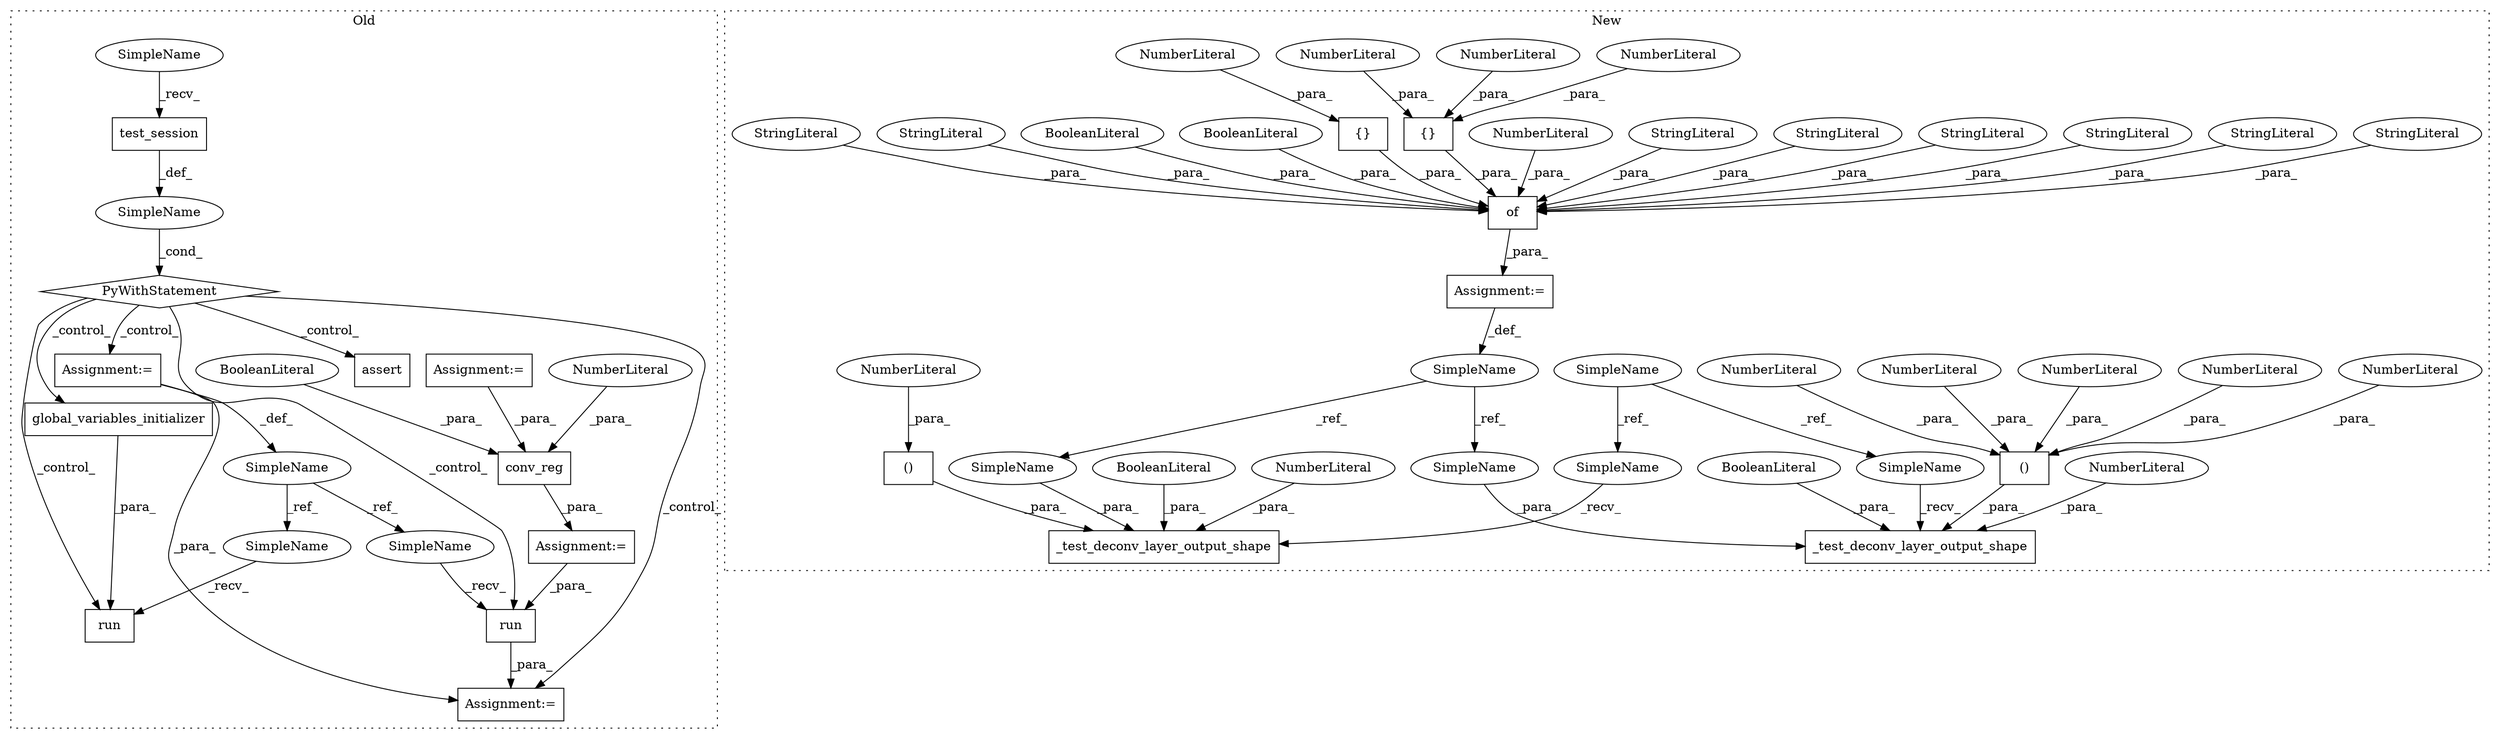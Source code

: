 digraph G {
subgraph cluster0 {
1 [label="conv_reg" a="32" s="7069,7091" l="9,1" shape="box"];
9 [label="run" a="32" s="7245,7261" l="4,1" shape="box"];
10 [label="SimpleName" a="42" s="" l="" shape="ellipse"];
11 [label="PyWithStatement" a="104" s="7119,7148" l="10,2" shape="diamond"];
12 [label="run" a="32" s="7179,7224" l="4,1" shape="box"];
13 [label="SimpleName" a="42" s="7162" l="4" shape="ellipse"];
14 [label="test_session" a="32" s="7134" l="14" shape="box"];
15 [label="global_variables_initializer" a="32" s="7194" l="30" shape="box"];
23 [label="Assignment:=" a="7" s="7068" l="1" shape="box"];
24 [label="Assignment:=" a="7" s="7162" l="4" shape="box"];
25 [label="Assignment:=" a="7" s="7239" l="1" shape="box"];
26 [label="Assignment:=" a="7" s="6927" l="1" shape="box"];
34 [label="assert" a="32" s="7275,7372" l="22,1" shape="box"];
44 [label="BooleanLiteral" a="9" s="7083" l="4" shape="ellipse"];
50 [label="NumberLiteral" a="34" s="7088" l="3" shape="ellipse"];
51 [label="SimpleName" a="42" s="7240" l="4" shape="ellipse"];
52 [label="SimpleName" a="42" s="7174" l="4" shape="ellipse"];
57 [label="SimpleName" a="42" s="7129" l="4" shape="ellipse"];
label = "Old";
style="dotted";
}
subgraph cluster1 {
2 [label="_test_deconv_layer_output_shape" a="32" s="7202,7324" l="32,1" shape="box"];
3 [label="()" a="106" s="7253" l="61" shape="box"];
4 [label="NumberLiteral" a="34" s="7234" l="1" shape="ellipse"];
5 [label="NumberLiteral" a="34" s="7253" l="1" shape="ellipse"];
6 [label="NumberLiteral" a="34" s="7312" l="2" shape="ellipse"];
7 [label="NumberLiteral" a="34" s="7297" l="2" shape="ellipse"];
8 [label="NumberLiteral" a="34" s="7267" l="2" shape="ellipse"];
16 [label="of" a="32" s="7010,7190" l="3,1" shape="box"];
17 [label="StringLiteral" a="45" s="7089" l="11" shape="ellipse"];
18 [label="StringLiteral" a="45" s="7107" l="9" shape="ellipse"];
19 [label="StringLiteral" a="45" s="7122" l="11" shape="ellipse"];
20 [label="StringLiteral" a="45" s="7142" l="15" shape="ellipse"];
21 [label="StringLiteral" a="45" s="7063" l="8" shape="ellipse"];
22 [label="StringLiteral" a="45" s="7032" l="13" shape="ellipse"];
27 [label="_test_deconv_layer_output_shape" a="32" s="7336,7459" l="32,1" shape="box"];
28 [label="()" a="106" s="7387" l="61" shape="box"];
29 [label="NumberLiteral" a="34" s="7456" l="3" shape="ellipse"];
30 [label="NumberLiteral" a="34" s="7282" l="2" shape="ellipse"];
31 [label="SimpleName" a="42" s="6932" l="4" shape="ellipse"];
32 [label="BooleanLiteral" a="9" s="7316" l="4" shape="ellipse"];
33 [label="BooleanLiteral" a="9" s="7450" l="5" shape="ellipse"];
35 [label="NumberLiteral" a="34" s="7029" l="2" shape="ellipse"];
36 [label="{}" a="4" s="7081,7087" l="1,1" shape="box"];
37 [label="NumberLiteral" a="34" s="7086" l="1" shape="ellipse"];
38 [label="NumberLiteral" a="34" s="7084" l="1" shape="ellipse"];
39 [label="{}" a="4" s="7055,7061" l="1,1" shape="box"];
40 [label="NumberLiteral" a="34" s="7082" l="1" shape="ellipse"];
41 [label="NumberLiteral" a="34" s="7056" l="1" shape="ellipse"];
42 [label="BooleanLiteral" a="9" s="7101" l="5" shape="ellipse"];
43 [label="BooleanLiteral" a="9" s="7117" l="4" shape="ellipse"];
45 [label="SimpleName" a="42" s="6994" l="11" shape="ellipse"];
46 [label="Assignment:=" a="7" s="7005" l="1" shape="box"];
47 [label="StringLiteral" a="45" s="7134" l="7" shape="ellipse"];
48 [label="StringLiteral" a="45" s="7013" l="15" shape="ellipse"];
49 [label="NumberLiteral" a="34" s="7416" l="2" shape="ellipse"];
53 [label="SimpleName" a="42" s="7370" l="11" shape="ellipse"];
54 [label="SimpleName" a="42" s="7236" l="11" shape="ellipse"];
55 [label="SimpleName" a="42" s="7197" l="4" shape="ellipse"];
56 [label="SimpleName" a="42" s="7331" l="4" shape="ellipse"];
label = "New";
style="dotted";
}
1 -> 23 [label="_para_"];
3 -> 2 [label="_para_"];
4 -> 2 [label="_para_"];
5 -> 3 [label="_para_"];
6 -> 3 [label="_para_"];
7 -> 3 [label="_para_"];
8 -> 3 [label="_para_"];
9 -> 25 [label="_para_"];
10 -> 11 [label="_cond_"];
11 -> 25 [label="_control_"];
11 -> 34 [label="_control_"];
11 -> 24 [label="_control_"];
11 -> 12 [label="_control_"];
11 -> 9 [label="_control_"];
11 -> 15 [label="_control_"];
13 -> 52 [label="_ref_"];
13 -> 51 [label="_ref_"];
14 -> 10 [label="_def_"];
15 -> 12 [label="_para_"];
16 -> 46 [label="_para_"];
17 -> 16 [label="_para_"];
18 -> 16 [label="_para_"];
19 -> 16 [label="_para_"];
20 -> 16 [label="_para_"];
21 -> 16 [label="_para_"];
22 -> 16 [label="_para_"];
23 -> 9 [label="_para_"];
24 -> 25 [label="_para_"];
24 -> 13 [label="_def_"];
26 -> 1 [label="_para_"];
28 -> 27 [label="_para_"];
29 -> 27 [label="_para_"];
30 -> 3 [label="_para_"];
31 -> 55 [label="_ref_"];
31 -> 56 [label="_ref_"];
32 -> 2 [label="_para_"];
33 -> 27 [label="_para_"];
35 -> 16 [label="_para_"];
36 -> 16 [label="_para_"];
37 -> 36 [label="_para_"];
38 -> 36 [label="_para_"];
39 -> 16 [label="_para_"];
40 -> 36 [label="_para_"];
41 -> 39 [label="_para_"];
42 -> 16 [label="_para_"];
43 -> 16 [label="_para_"];
44 -> 1 [label="_para_"];
45 -> 53 [label="_ref_"];
45 -> 54 [label="_ref_"];
46 -> 45 [label="_def_"];
47 -> 16 [label="_para_"];
48 -> 16 [label="_para_"];
49 -> 28 [label="_para_"];
50 -> 1 [label="_para_"];
51 -> 9 [label="_recv_"];
52 -> 12 [label="_recv_"];
53 -> 27 [label="_para_"];
54 -> 2 [label="_para_"];
55 -> 2 [label="_recv_"];
56 -> 27 [label="_recv_"];
57 -> 14 [label="_recv_"];
}